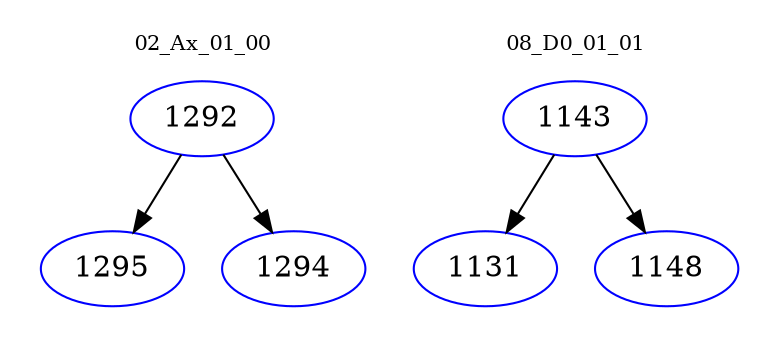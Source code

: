 digraph{
subgraph cluster_0 {
color = white
label = "02_Ax_01_00";
fontsize=10;
T0_1292 [label="1292", color="blue"]
T0_1292 -> T0_1295 [color="black"]
T0_1295 [label="1295", color="blue"]
T0_1292 -> T0_1294 [color="black"]
T0_1294 [label="1294", color="blue"]
}
subgraph cluster_1 {
color = white
label = "08_D0_01_01";
fontsize=10;
T1_1143 [label="1143", color="blue"]
T1_1143 -> T1_1131 [color="black"]
T1_1131 [label="1131", color="blue"]
T1_1143 -> T1_1148 [color="black"]
T1_1148 [label="1148", color="blue"]
}
}
